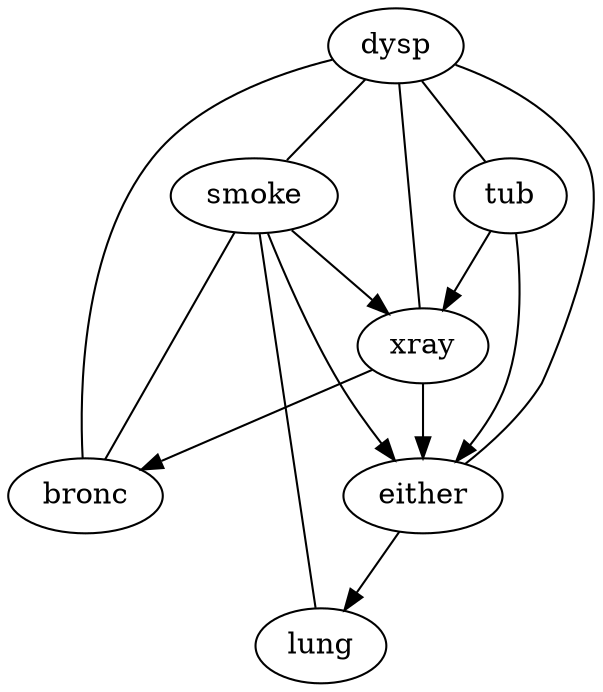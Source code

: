 digraph G {
    "xray" -> "bronc";
    "xray" -> "either";
    "tub" -> "either";
    "either" -> "lung";
    "tub" -> "xray";
    "smoke" -> "xray";
    "smoke" -> "either";
    "dysp" -> "bronc" [dir = none];
    "smoke" -> "lung" [dir = none];
    "dysp" -> "either" [dir = none];
    "dysp" -> "tub" [dir = none];
    "dysp" -> "smoke" [dir = none];
    "dysp" -> "xray" [dir = none];
    "smoke" -> "bronc" [dir = none];
}
